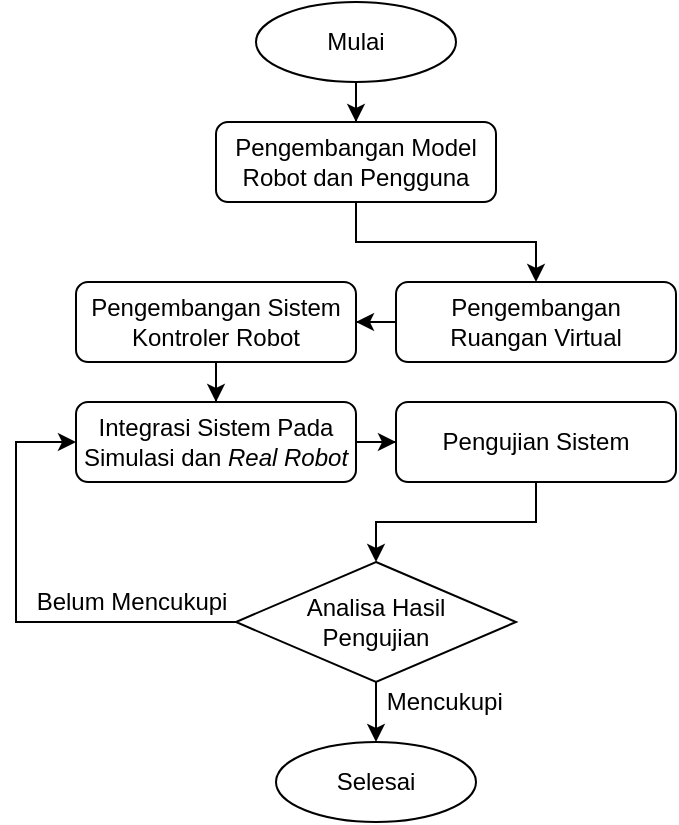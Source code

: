 <mxfile version="14.9.5" type="device"><diagram id="JCFBySVXCv210-00ZA4d" name="Page-1"><mxGraphModel dx="1522" dy="715" grid="1" gridSize="10" guides="1" tooltips="1" connect="1" arrows="1" fold="1" page="1" pageScale="1" pageWidth="100" pageHeight="100" math="0" shadow="0"><root><mxCell id="0"/><mxCell id="1" parent="0"/><mxCell id="r6_1lZzfqlPUXf9EK6Wy-5" style="edgeStyle=orthogonalEdgeStyle;rounded=0;orthogonalLoop=1;jettySize=auto;html=1;" edge="1" parent="1" source="3kX1Zbys5GMWZIILCREL-2" target="3kX1Zbys5GMWZIILCREL-3"><mxGeometry relative="1" as="geometry"/></mxCell><mxCell id="3kX1Zbys5GMWZIILCREL-2" value="&lt;span&gt;Pengembangan Model Robot dan Pengguna&lt;/span&gt;" style="rounded=1;whiteSpace=wrap;html=1;" parent="1" vertex="1"><mxGeometry x="90" y="90" width="140" height="40" as="geometry"/></mxCell><mxCell id="r6_1lZzfqlPUXf9EK6Wy-6" style="edgeStyle=orthogonalEdgeStyle;rounded=0;orthogonalLoop=1;jettySize=auto;html=1;" edge="1" parent="1" source="3kX1Zbys5GMWZIILCREL-3" target="3kX1Zbys5GMWZIILCREL-5"><mxGeometry relative="1" as="geometry"/></mxCell><mxCell id="3kX1Zbys5GMWZIILCREL-3" value="Pengembangan&lt;br&gt;Ruangan Virtual" style="rounded=1;whiteSpace=wrap;html=1;" parent="1" vertex="1"><mxGeometry x="180" y="170" width="140" height="40" as="geometry"/></mxCell><mxCell id="r6_1lZzfqlPUXf9EK6Wy-8" style="edgeStyle=orthogonalEdgeStyle;rounded=0;orthogonalLoop=1;jettySize=auto;html=1;" edge="1" parent="1" source="3kX1Zbys5GMWZIILCREL-4" target="3kX1Zbys5GMWZIILCREL-6"><mxGeometry relative="1" as="geometry"/></mxCell><mxCell id="3kX1Zbys5GMWZIILCREL-4" value="Integrasi Sistem Pada Simulasi dan &lt;i&gt;Real Robot&lt;/i&gt;" style="rounded=1;whiteSpace=wrap;html=1;" parent="1" vertex="1"><mxGeometry x="20" y="230" width="140" height="40" as="geometry"/></mxCell><mxCell id="r6_1lZzfqlPUXf9EK6Wy-7" style="edgeStyle=orthogonalEdgeStyle;rounded=0;orthogonalLoop=1;jettySize=auto;html=1;" edge="1" parent="1" source="3kX1Zbys5GMWZIILCREL-5" target="3kX1Zbys5GMWZIILCREL-4"><mxGeometry relative="1" as="geometry"/></mxCell><mxCell id="3kX1Zbys5GMWZIILCREL-5" value="Pengembangan Sistem Kontroler Robot" style="rounded=1;whiteSpace=wrap;html=1;" parent="1" vertex="1"><mxGeometry x="20" y="170" width="140" height="40" as="geometry"/></mxCell><mxCell id="r6_1lZzfqlPUXf9EK6Wy-9" style="edgeStyle=orthogonalEdgeStyle;rounded=0;orthogonalLoop=1;jettySize=auto;html=1;" edge="1" parent="1" source="3kX1Zbys5GMWZIILCREL-6" target="r6_1lZzfqlPUXf9EK6Wy-2"><mxGeometry relative="1" as="geometry"/></mxCell><mxCell id="3kX1Zbys5GMWZIILCREL-6" value="Pengujian Sistem" style="rounded=1;whiteSpace=wrap;html=1;" parent="1" vertex="1"><mxGeometry x="180" y="230" width="140" height="40" as="geometry"/></mxCell><mxCell id="r6_1lZzfqlPUXf9EK6Wy-4" style="edgeStyle=orthogonalEdgeStyle;rounded=0;orthogonalLoop=1;jettySize=auto;html=1;" edge="1" parent="1" source="r6_1lZzfqlPUXf9EK6Wy-1" target="3kX1Zbys5GMWZIILCREL-2"><mxGeometry relative="1" as="geometry"/></mxCell><mxCell id="r6_1lZzfqlPUXf9EK6Wy-1" value="Mulai" style="ellipse;whiteSpace=wrap;html=1;" vertex="1" parent="1"><mxGeometry x="110" y="30" width="100" height="40" as="geometry"/></mxCell><mxCell id="r6_1lZzfqlPUXf9EK6Wy-10" style="edgeStyle=orthogonalEdgeStyle;rounded=0;orthogonalLoop=1;jettySize=auto;html=1;" edge="1" parent="1" source="r6_1lZzfqlPUXf9EK6Wy-2" target="r6_1lZzfqlPUXf9EK6Wy-3"><mxGeometry relative="1" as="geometry"/></mxCell><mxCell id="r6_1lZzfqlPUXf9EK6Wy-15" style="edgeStyle=orthogonalEdgeStyle;rounded=0;orthogonalLoop=1;jettySize=auto;html=1;entryX=0;entryY=0.5;entryDx=0;entryDy=0;" edge="1" parent="1" source="r6_1lZzfqlPUXf9EK6Wy-2" target="3kX1Zbys5GMWZIILCREL-4"><mxGeometry relative="1" as="geometry"><Array as="points"><mxPoint x="-10" y="340"/><mxPoint x="-10" y="250"/></Array></mxGeometry></mxCell><mxCell id="r6_1lZzfqlPUXf9EK6Wy-2" value="Analisa Hasil&lt;br&gt;Pengujian" style="rhombus;whiteSpace=wrap;html=1;" vertex="1" parent="1"><mxGeometry x="100" y="310" width="140" height="60" as="geometry"/></mxCell><mxCell id="r6_1lZzfqlPUXf9EK6Wy-3" value="Selesai" style="ellipse;whiteSpace=wrap;html=1;" vertex="1" parent="1"><mxGeometry x="120" y="400" width="100" height="40" as="geometry"/></mxCell><mxCell id="r6_1lZzfqlPUXf9EK6Wy-12" value="&amp;nbsp;Mencukupi" style="text;html=1;strokeColor=none;fillColor=none;align=left;verticalAlign=middle;whiteSpace=wrap;rounded=0;" vertex="1" parent="1"><mxGeometry x="170" y="370" width="40" height="20" as="geometry"/></mxCell><mxCell id="r6_1lZzfqlPUXf9EK6Wy-13" value="&amp;nbsp;Belum Mencukupi" style="text;html=1;strokeColor=none;fillColor=none;align=left;verticalAlign=middle;whiteSpace=wrap;rounded=0;rotation=0;" vertex="1" parent="1"><mxGeometry x="-5" y="320" width="110" height="20" as="geometry"/></mxCell></root></mxGraphModel></diagram></mxfile>